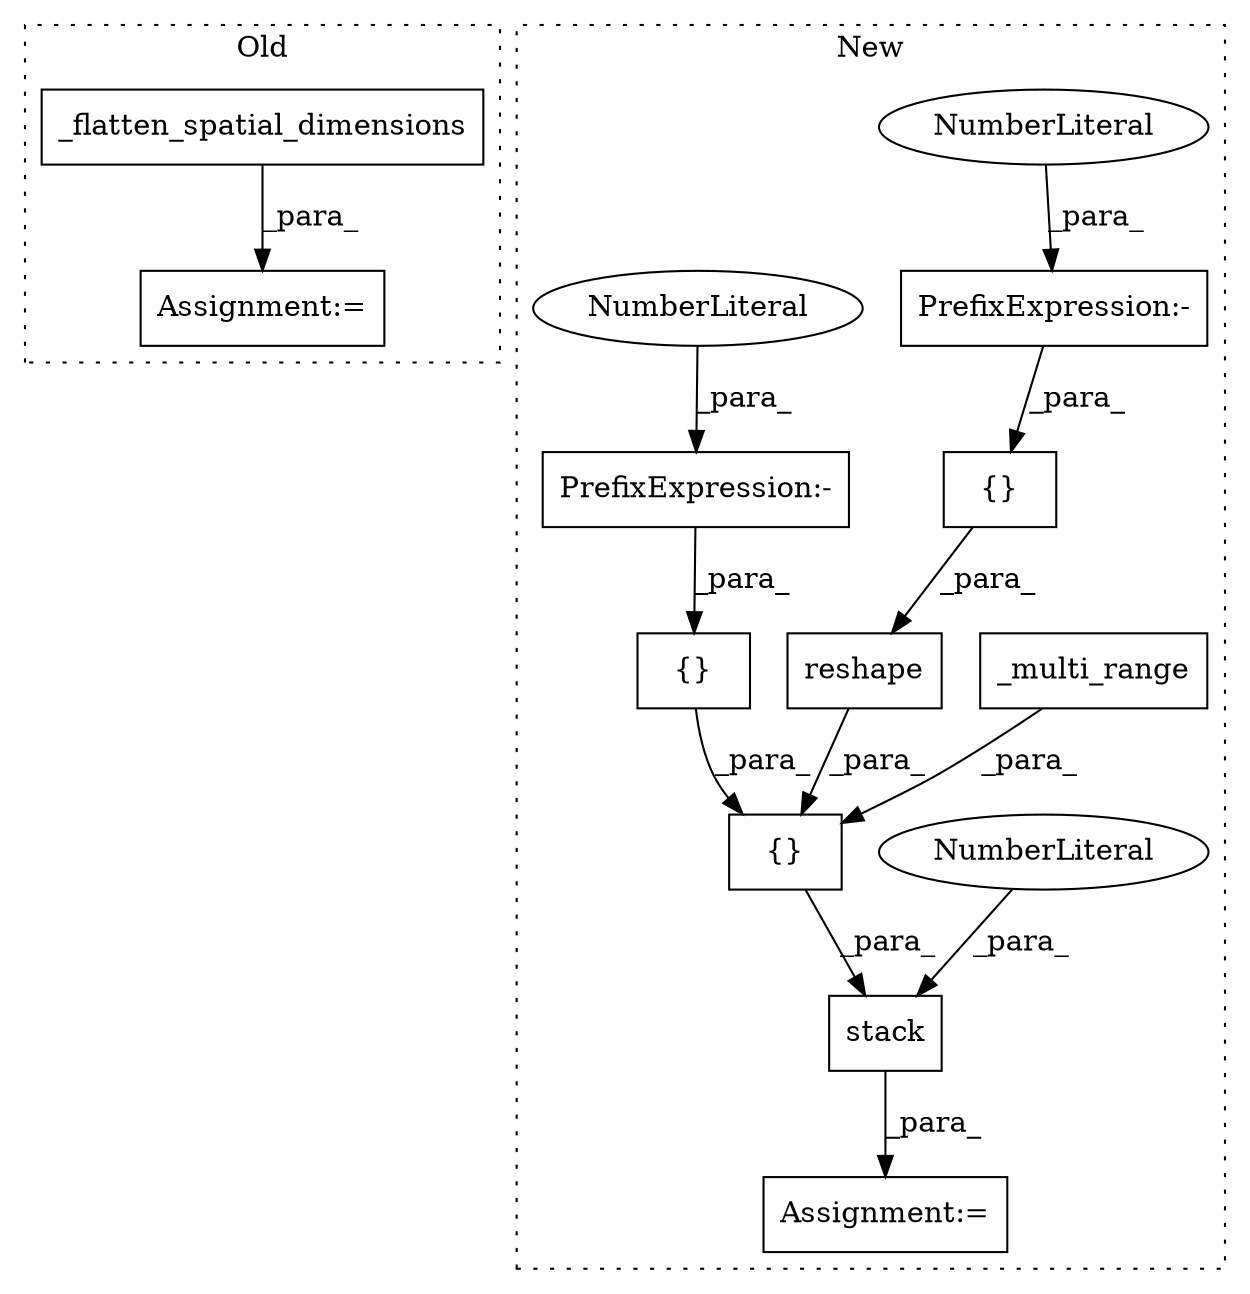 digraph G {
subgraph cluster0 {
1 [label="_flatten_spatial_dimensions" a="32" s="8396,8442" l="28,1" shape="box"];
14 [label="Assignment:=" a="7" s="8395" l="1" shape="box"];
label = "Old";
style="dotted";
}
subgraph cluster1 {
2 [label="reshape" a="32" s="8737,8768" l="8,1" shape="box"];
3 [label="{}" a="4" s="8680,8823" l="1,1" shape="box"];
4 [label="stack" a="32" s="8665,8826" l="6,1" shape="box"];
5 [label="{}" a="4" s="8818,8821" l="1,1" shape="box"];
6 [label="NumberLiteral" a="34" s="8825" l="1" shape="ellipse"];
7 [label="{}" a="4" s="8764,8767" l="1,1" shape="box"];
8 [label="_multi_range" a="32" s="8681,8714" l="13,1" shape="box"];
9 [label="PrefixExpression:-" a="38" s="8765" l="1" shape="box"];
10 [label="NumberLiteral" a="34" s="8766" l="1" shape="ellipse"];
11 [label="PrefixExpression:-" a="38" s="8819" l="1" shape="box"];
12 [label="NumberLiteral" a="34" s="8820" l="1" shape="ellipse"];
13 [label="Assignment:=" a="7" s="8925" l="1" shape="box"];
label = "New";
style="dotted";
}
1 -> 14 [label="_para_"];
2 -> 3 [label="_para_"];
3 -> 4 [label="_para_"];
4 -> 13 [label="_para_"];
5 -> 3 [label="_para_"];
6 -> 4 [label="_para_"];
7 -> 2 [label="_para_"];
8 -> 3 [label="_para_"];
9 -> 7 [label="_para_"];
10 -> 9 [label="_para_"];
11 -> 5 [label="_para_"];
12 -> 11 [label="_para_"];
}